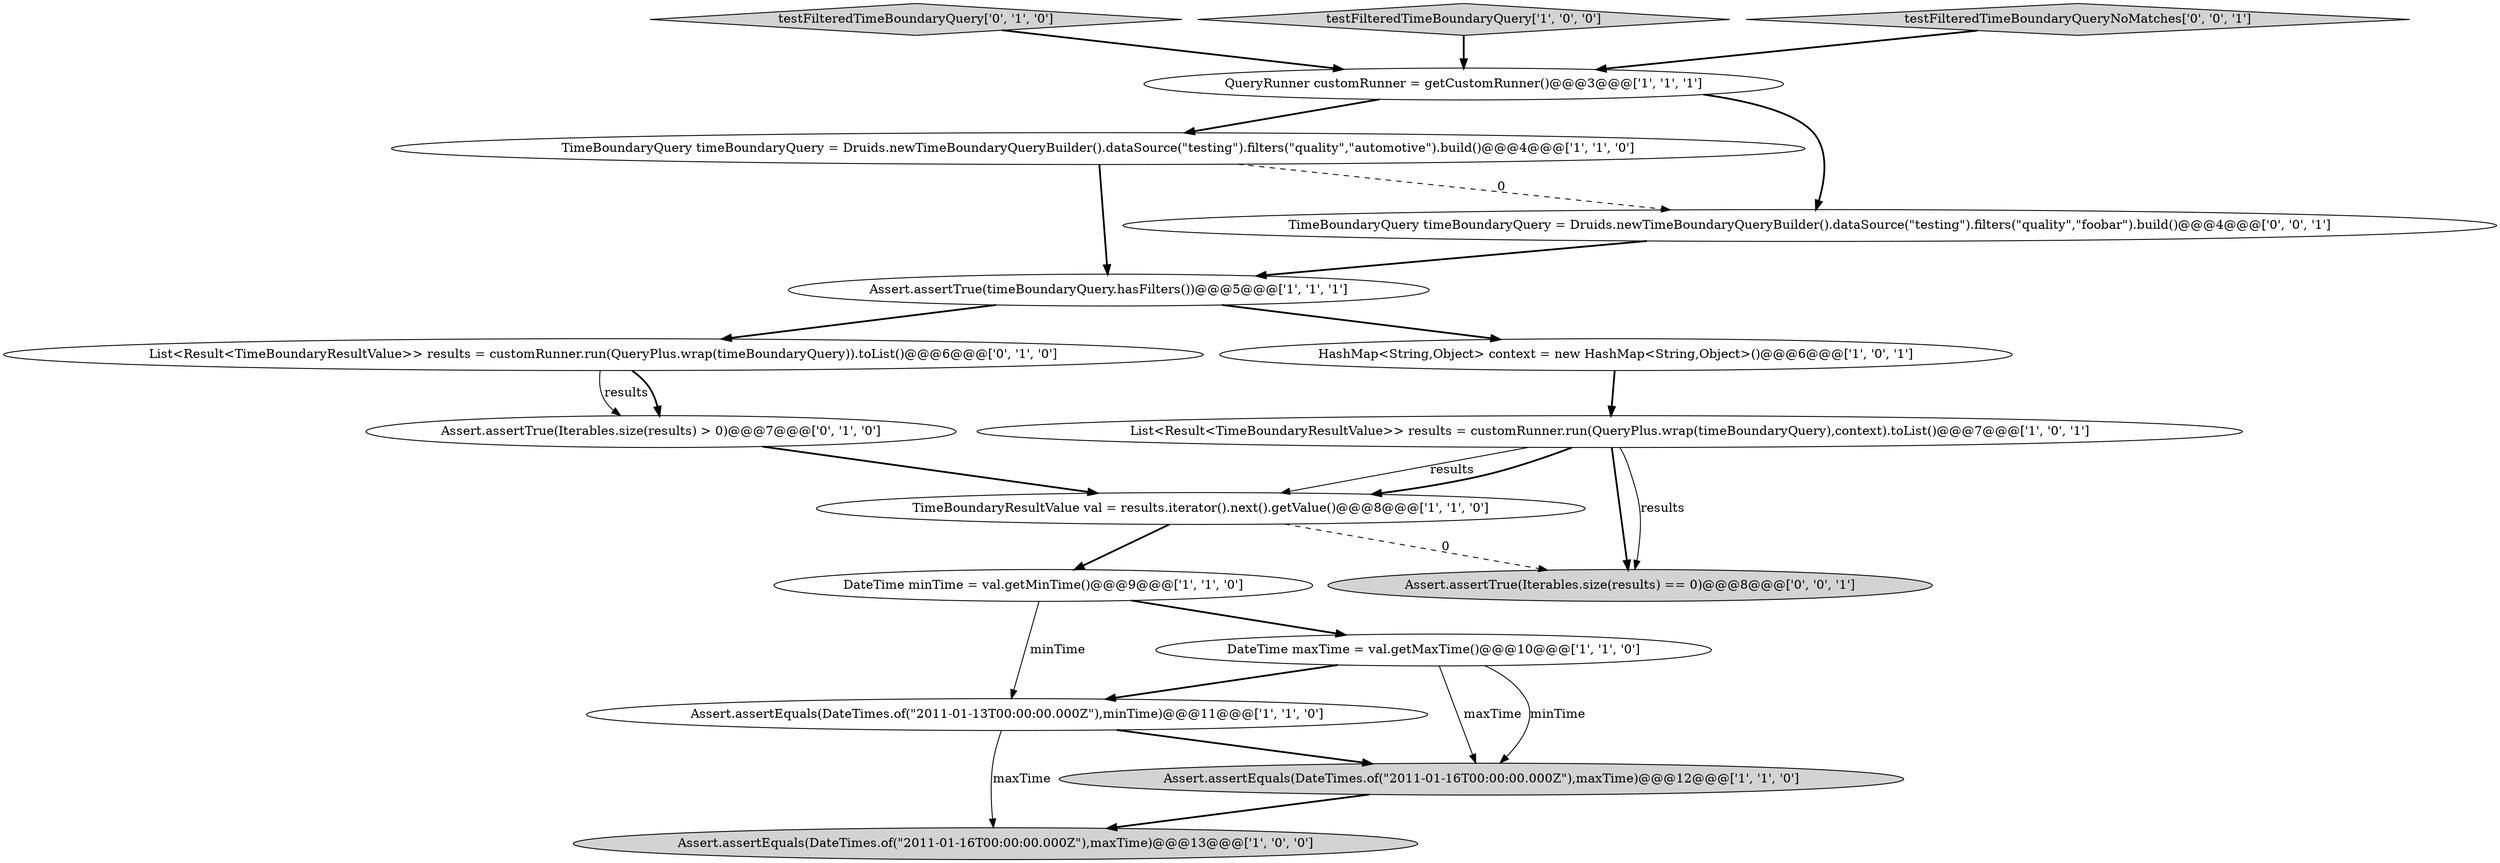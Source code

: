 digraph {
9 [style = filled, label = "QueryRunner customRunner = getCustomRunner()@@@3@@@['1', '1', '1']", fillcolor = white, shape = ellipse image = "AAA0AAABBB1BBB"];
0 [style = filled, label = "TimeBoundaryQuery timeBoundaryQuery = Druids.newTimeBoundaryQueryBuilder().dataSource(\"testing\").filters(\"quality\",\"automotive\").build()@@@4@@@['1', '1', '0']", fillcolor = white, shape = ellipse image = "AAA0AAABBB1BBB"];
14 [style = filled, label = "testFilteredTimeBoundaryQuery['0', '1', '0']", fillcolor = lightgray, shape = diamond image = "AAA0AAABBB2BBB"];
5 [style = filled, label = "TimeBoundaryResultValue val = results.iterator().next().getValue()@@@8@@@['1', '1', '0']", fillcolor = white, shape = ellipse image = "AAA0AAABBB1BBB"];
11 [style = filled, label = "testFilteredTimeBoundaryQuery['1', '0', '0']", fillcolor = lightgray, shape = diamond image = "AAA0AAABBB1BBB"];
3 [style = filled, label = "Assert.assertEquals(DateTimes.of(\"2011-01-13T00:00:00.000Z\"),minTime)@@@11@@@['1', '1', '0']", fillcolor = white, shape = ellipse image = "AAA0AAABBB1BBB"];
2 [style = filled, label = "Assert.assertTrue(timeBoundaryQuery.hasFilters())@@@5@@@['1', '1', '1']", fillcolor = white, shape = ellipse image = "AAA0AAABBB1BBB"];
15 [style = filled, label = "TimeBoundaryQuery timeBoundaryQuery = Druids.newTimeBoundaryQueryBuilder().dataSource(\"testing\").filters(\"quality\",\"foobar\").build()@@@4@@@['0', '0', '1']", fillcolor = white, shape = ellipse image = "AAA0AAABBB3BBB"];
17 [style = filled, label = "Assert.assertTrue(Iterables.size(results) == 0)@@@8@@@['0', '0', '1']", fillcolor = lightgray, shape = ellipse image = "AAA0AAABBB3BBB"];
16 [style = filled, label = "testFilteredTimeBoundaryQueryNoMatches['0', '0', '1']", fillcolor = lightgray, shape = diamond image = "AAA0AAABBB3BBB"];
12 [style = filled, label = "Assert.assertTrue(Iterables.size(results) > 0)@@@7@@@['0', '1', '0']", fillcolor = white, shape = ellipse image = "AAA0AAABBB2BBB"];
13 [style = filled, label = "List<Result<TimeBoundaryResultValue>> results = customRunner.run(QueryPlus.wrap(timeBoundaryQuery)).toList()@@@6@@@['0', '1', '0']", fillcolor = white, shape = ellipse image = "AAA0AAABBB2BBB"];
6 [style = filled, label = "List<Result<TimeBoundaryResultValue>> results = customRunner.run(QueryPlus.wrap(timeBoundaryQuery),context).toList()@@@7@@@['1', '0', '1']", fillcolor = white, shape = ellipse image = "AAA0AAABBB1BBB"];
4 [style = filled, label = "HashMap<String,Object> context = new HashMap<String,Object>()@@@6@@@['1', '0', '1']", fillcolor = white, shape = ellipse image = "AAA0AAABBB1BBB"];
7 [style = filled, label = "Assert.assertEquals(DateTimes.of(\"2011-01-16T00:00:00.000Z\"),maxTime)@@@13@@@['1', '0', '0']", fillcolor = lightgray, shape = ellipse image = "AAA0AAABBB1BBB"];
1 [style = filled, label = "Assert.assertEquals(DateTimes.of(\"2011-01-16T00:00:00.000Z\"),maxTime)@@@12@@@['1', '1', '0']", fillcolor = lightgray, shape = ellipse image = "AAA0AAABBB1BBB"];
10 [style = filled, label = "DateTime maxTime = val.getMaxTime()@@@10@@@['1', '1', '0']", fillcolor = white, shape = ellipse image = "AAA0AAABBB1BBB"];
8 [style = filled, label = "DateTime minTime = val.getMinTime()@@@9@@@['1', '1', '0']", fillcolor = white, shape = ellipse image = "AAA0AAABBB1BBB"];
6->17 [style = bold, label=""];
5->8 [style = bold, label=""];
8->10 [style = bold, label=""];
6->5 [style = solid, label="results"];
15->2 [style = bold, label=""];
9->0 [style = bold, label=""];
12->5 [style = bold, label=""];
3->1 [style = bold, label=""];
4->6 [style = bold, label=""];
6->17 [style = solid, label="results"];
0->2 [style = bold, label=""];
0->15 [style = dashed, label="0"];
10->3 [style = bold, label=""];
3->7 [style = solid, label="maxTime"];
11->9 [style = bold, label=""];
2->4 [style = bold, label=""];
1->7 [style = bold, label=""];
10->1 [style = solid, label="maxTime"];
2->13 [style = bold, label=""];
13->12 [style = solid, label="results"];
10->1 [style = solid, label="minTime"];
6->5 [style = bold, label=""];
8->3 [style = solid, label="minTime"];
13->12 [style = bold, label=""];
5->17 [style = dashed, label="0"];
9->15 [style = bold, label=""];
14->9 [style = bold, label=""];
16->9 [style = bold, label=""];
}
